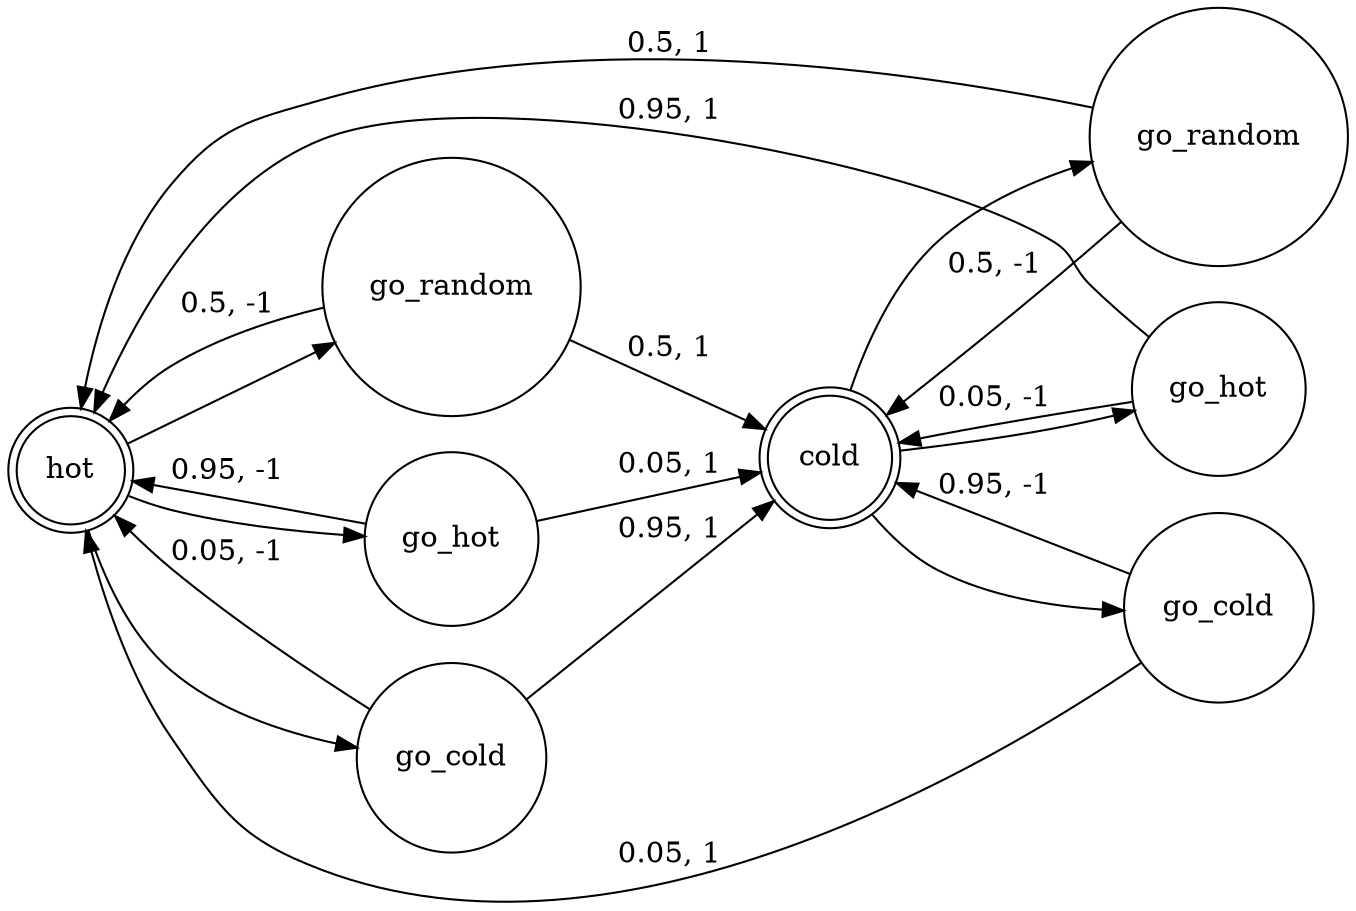 digraph finite_state_machine {
    rankdir=LR;
    node [shape = doublecircle]; hot cold;
    node [shape = circle] [label = "go_hot"]; hot_go_hot   cold_go_hot;
    node [shape = circle] [label = "go_cold"]; hot_go_cold cold_go_cold;
    node [shape = circle] [label = "go_random"]; hot_go_random cold_go_random;
    
    hot -> hot_go_hot;
    hot -> hot_go_cold;
    hot -> hot_go_random;

    hot_go_hot -> hot [ label = "0.95, -1" ];
    hot_go_hot -> cold [ label = "0.05, 1" ];

    hot_go_cold -> hot [ label = "0.05, -1" ];
    hot_go_cold -> cold [ label = "0.95, 1" ];

    hot_go_random -> hot [ label = "0.5, -1" ];
    hot_go_random -> cold [ label = "0.5, 1" ];


    cold -> cold_go_hot;
    cold -> cold_go_cold;
    cold -> cold_go_random;

    cold_go_hot -> hot [ label = "0.95, 1" ];
    cold_go_hot -> cold [ label = "0.05, -1" ];

    cold_go_cold -> hot [ label = "0.05, 1" ];
    cold_go_cold -> cold [ label = "0.95, -1" ];

    cold_go_random -> hot [ label = "0.5, 1" ];
    cold_go_random -> cold [ label = "0.5, -1" ];

}